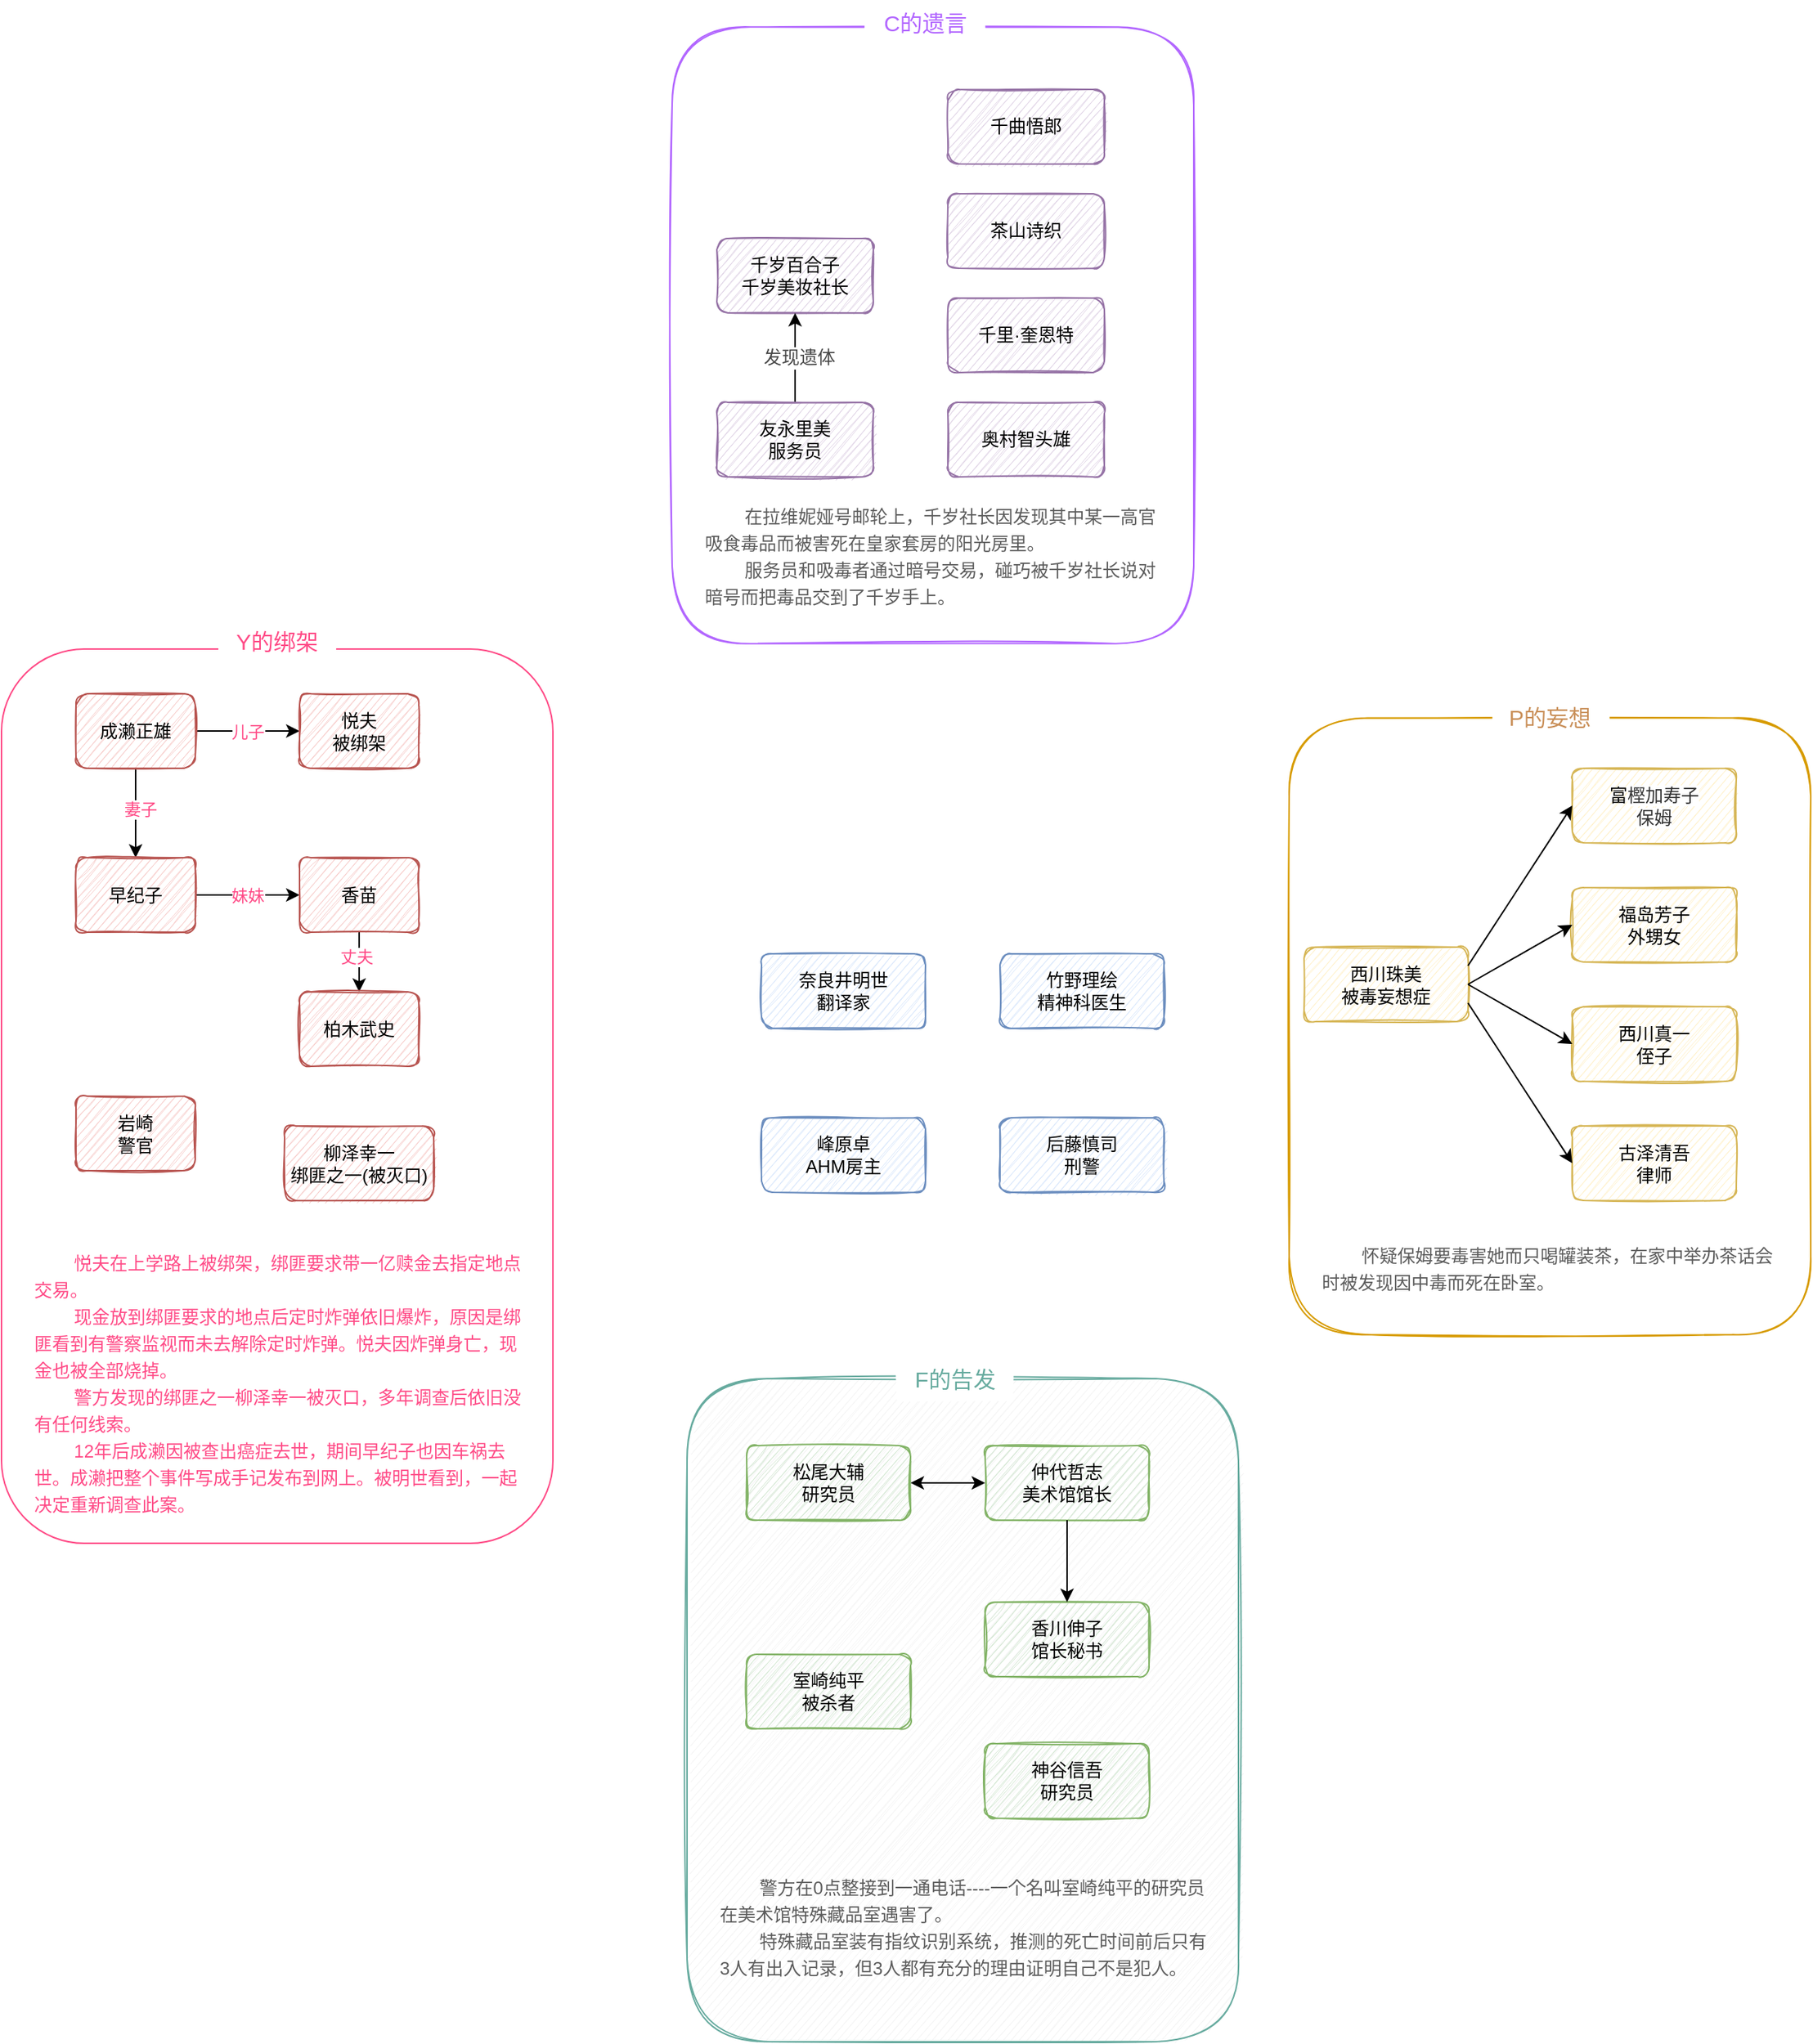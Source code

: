 <mxfile version="16.2.4" type="github">
  <diagram id="TzsW7ChBCb9alEpfELTt" name="Page-1">
    <mxGraphModel dx="1775" dy="1939" grid="1" gridSize="10" guides="1" tooltips="1" connect="1" arrows="1" fold="1" page="1" pageScale="1" pageWidth="827" pageHeight="1169" math="0" shadow="0">
      <root>
        <mxCell id="0" />
        <mxCell id="1" parent="0" />
        <mxCell id="W6AQGnCxnCeebsLuxKbL-37" value="" style="rounded=1;whiteSpace=wrap;html=1;shadow=0;glass=0;sketch=1;fontFamily=Helvetica;fontSize=12;strokeColor=#B266FF;fillColor=none;" parent="1" vertex="1">
          <mxGeometry x="-260" y="-1081.87" width="350" height="413.75" as="geometry" />
        </mxCell>
        <mxCell id="W6AQGnCxnCeebsLuxKbL-25" value="" style="rounded=1;whiteSpace=wrap;html=1;shadow=0;glass=0;sketch=1;fontFamily=Helvetica;fontSize=12;fillColor=#f5f5f5;strokeColor=#67AB9F;fontColor=#333333;" parent="1" vertex="1">
          <mxGeometry x="-250" y="-175" width="370" height="445" as="geometry" />
        </mxCell>
        <mxCell id="W6AQGnCxnCeebsLuxKbL-16" value="" style="rounded=1;whiteSpace=wrap;html=1;shadow=0;glass=0;sketch=1;fontFamily=Helvetica;fontSize=12;strokeColor=#d79b00;fillColor=none;" parent="1" vertex="1">
          <mxGeometry x="154" y="-618.25" width="350" height="413.75" as="geometry" />
        </mxCell>
        <mxCell id="W6AQGnCxnCeebsLuxKbL-1" value="后藤慎司&lt;br&gt;刑警" style="rounded=1;whiteSpace=wrap;html=1;fillColor=#dae8fc;strokeColor=#6c8ebf;shadow=0;sketch=1;glass=0;" parent="1" vertex="1">
          <mxGeometry x="-40" y="-350" width="110" height="50" as="geometry" />
        </mxCell>
        <mxCell id="W6AQGnCxnCeebsLuxKbL-3" value="竹野理绘&lt;br&gt;精神科医生" style="rounded=1;whiteSpace=wrap;html=1;fillColor=#dae8fc;strokeColor=#6c8ebf;shadow=0;sketch=1;glass=0;" parent="1" vertex="1">
          <mxGeometry x="-40" y="-460" width="110" height="50" as="geometry" />
        </mxCell>
        <mxCell id="W6AQGnCxnCeebsLuxKbL-4" value="奈良井明世&lt;br&gt;翻译家" style="rounded=1;whiteSpace=wrap;html=1;fillColor=#dae8fc;strokeColor=#6c8ebf;shadow=0;sketch=1;glass=0;" parent="1" vertex="1">
          <mxGeometry x="-200" y="-460" width="110" height="50" as="geometry" />
        </mxCell>
        <mxCell id="W6AQGnCxnCeebsLuxKbL-5" value="峰原卓&lt;br&gt;AHM房主" style="rounded=1;whiteSpace=wrap;html=1;fillColor=#dae8fc;strokeColor=#6c8ebf;shadow=0;sketch=1;glass=0;" parent="1" vertex="1">
          <mxGeometry x="-200" y="-350" width="110" height="50" as="geometry" />
        </mxCell>
        <mxCell id="W6AQGnCxnCeebsLuxKbL-7" value="富&lt;span style=&quot;color: rgb(51 , 51 , 51) ; font-family: &amp;#34;pingfang sc&amp;#34; , &amp;#34;lantinghei sc&amp;#34; , &amp;#34;microsoft yahei&amp;#34; , &amp;#34;arial&amp;#34; , , sans-serif , &amp;#34;tahoma&amp;#34; ; background-color: rgb(255 , 255 , 255)&quot;&gt;&lt;font style=&quot;font-size: 12px&quot;&gt;樫加寿子&lt;br&gt;保姆&lt;br&gt;&lt;/font&gt;&lt;/span&gt;" style="rounded=1;whiteSpace=wrap;html=1;fillColor=#fff2cc;strokeColor=#d6b656;shadow=0;sketch=1;glass=0;" parent="1" vertex="1">
          <mxGeometry x="344" y="-584.5" width="110" height="50" as="geometry" />
        </mxCell>
        <mxCell id="W6AQGnCxnCeebsLuxKbL-8" value="西川珠美&lt;br&gt;被毒妄想症" style="rounded=1;whiteSpace=wrap;html=1;fillColor=#fff2cc;strokeColor=#d6b656;shadow=0;sketch=1;glass=0;" parent="1" vertex="1">
          <mxGeometry x="164" y="-464.5" width="110" height="50" as="geometry" />
        </mxCell>
        <mxCell id="W6AQGnCxnCeebsLuxKbL-9" value="古泽清吾&lt;br&gt;律师" style="rounded=1;whiteSpace=wrap;html=1;fillColor=#fff2cc;strokeColor=#d6b656;shadow=0;sketch=1;glass=0;" parent="1" vertex="1">
          <mxGeometry x="344" y="-344.5" width="110" height="50" as="geometry" />
        </mxCell>
        <mxCell id="W6AQGnCxnCeebsLuxKbL-10" value="福岛芳子&lt;br&gt;外甥女" style="rounded=1;whiteSpace=wrap;html=1;fillColor=#fff2cc;strokeColor=#d6b656;shadow=0;sketch=1;glass=0;" parent="1" vertex="1">
          <mxGeometry x="344" y="-504.5" width="110" height="50" as="geometry" />
        </mxCell>
        <mxCell id="W6AQGnCxnCeebsLuxKbL-11" value="西川真一&lt;br&gt;侄子" style="rounded=1;whiteSpace=wrap;html=1;fillColor=#fff2cc;strokeColor=#d6b656;shadow=0;sketch=1;glass=0;" parent="1" vertex="1">
          <mxGeometry x="344" y="-424.5" width="110" height="50" as="geometry" />
        </mxCell>
        <mxCell id="W6AQGnCxnCeebsLuxKbL-12" value="" style="endArrow=classic;html=1;rounded=0;fontFamily=Helvetica;fontSize=12;fontColor=default;exitX=1;exitY=0.25;exitDx=0;exitDy=0;entryX=0;entryY=0.5;entryDx=0;entryDy=0;" parent="1" source="W6AQGnCxnCeebsLuxKbL-8" target="W6AQGnCxnCeebsLuxKbL-7" edge="1">
          <mxGeometry width="50" height="50" relative="1" as="geometry">
            <mxPoint x="64" y="-314.5" as="sourcePoint" />
            <mxPoint x="114" y="-364.5" as="targetPoint" />
          </mxGeometry>
        </mxCell>
        <mxCell id="W6AQGnCxnCeebsLuxKbL-13" value="" style="endArrow=classic;html=1;rounded=0;fontFamily=Helvetica;fontSize=12;fontColor=default;exitX=1;exitY=0.5;exitDx=0;exitDy=0;entryX=0;entryY=0.5;entryDx=0;entryDy=0;" parent="1" source="W6AQGnCxnCeebsLuxKbL-8" target="W6AQGnCxnCeebsLuxKbL-10" edge="1">
          <mxGeometry width="50" height="50" relative="1" as="geometry">
            <mxPoint x="284" y="-442" as="sourcePoint" />
            <mxPoint x="354" y="-549.5" as="targetPoint" />
          </mxGeometry>
        </mxCell>
        <mxCell id="W6AQGnCxnCeebsLuxKbL-14" value="" style="endArrow=classic;html=1;rounded=0;fontFamily=Helvetica;fontSize=12;fontColor=default;exitX=1;exitY=0.5;exitDx=0;exitDy=0;entryX=0;entryY=0.5;entryDx=0;entryDy=0;" parent="1" source="W6AQGnCxnCeebsLuxKbL-8" target="W6AQGnCxnCeebsLuxKbL-11" edge="1">
          <mxGeometry width="50" height="50" relative="1" as="geometry">
            <mxPoint x="284" y="-429.5" as="sourcePoint" />
            <mxPoint x="354" y="-469.5" as="targetPoint" />
          </mxGeometry>
        </mxCell>
        <mxCell id="W6AQGnCxnCeebsLuxKbL-15" value="" style="endArrow=classic;html=1;rounded=0;fontFamily=Helvetica;fontSize=12;fontColor=default;exitX=1;exitY=0.75;exitDx=0;exitDy=0;entryX=0;entryY=0.5;entryDx=0;entryDy=0;" parent="1" source="W6AQGnCxnCeebsLuxKbL-8" target="W6AQGnCxnCeebsLuxKbL-9" edge="1">
          <mxGeometry width="50" height="50" relative="1" as="geometry">
            <mxPoint x="294" y="-419.5" as="sourcePoint" />
            <mxPoint x="364" y="-459.5" as="targetPoint" />
          </mxGeometry>
        </mxCell>
        <mxCell id="W6AQGnCxnCeebsLuxKbL-17" value="P的妄想" style="text;html=1;align=center;verticalAlign=middle;whiteSpace=wrap;rounded=0;shadow=0;glass=0;sketch=1;fontFamily=Helvetica;fontSize=15;fillColor=default;fontColor=#C98F58;" parent="1" vertex="1">
          <mxGeometry x="289" y="-634.5" width="80" height="30" as="geometry" />
        </mxCell>
        <mxCell id="W6AQGnCxnCeebsLuxKbL-18" value="&lt;font color=&quot;#5c5c5c&quot; style=&quot;font-size: 12px&quot;&gt;&amp;nbsp; &amp;nbsp; &amp;nbsp; &amp;nbsp; 怀疑保姆要毒害她而只喝罐装茶，在家中举办茶话会时被发现因中毒而死在卧室。&lt;/font&gt;" style="text;html=1;strokeColor=none;fillColor=none;align=left;verticalAlign=top;whiteSpace=wrap;rounded=0;shadow=0;glass=0;sketch=1;fontFamily=Helvetica;fontSize=15;fontColor=#C98F58;" parent="1" vertex="1">
          <mxGeometry x="174" y="-274.5" width="310" height="60" as="geometry" />
        </mxCell>
        <mxCell id="W6AQGnCxnCeebsLuxKbL-19" value="仲代哲志&lt;br&gt;美术馆馆长" style="rounded=1;whiteSpace=wrap;html=1;fillColor=#d5e8d4;strokeColor=#82b366;shadow=0;sketch=1;glass=0;" parent="1" vertex="1">
          <mxGeometry x="-50" y="-130" width="110" height="50" as="geometry" />
        </mxCell>
        <mxCell id="W6AQGnCxnCeebsLuxKbL-20" value="松尾大辅&lt;br&gt;研究员" style="rounded=1;whiteSpace=wrap;html=1;fillColor=#d5e8d4;strokeColor=#82b366;shadow=0;sketch=1;glass=0;" parent="1" vertex="1">
          <mxGeometry x="-210" y="-130" width="110" height="50" as="geometry" />
        </mxCell>
        <mxCell id="W6AQGnCxnCeebsLuxKbL-21" value="神谷信吾&lt;br&gt;研究员" style="rounded=1;whiteSpace=wrap;html=1;fillColor=#d5e8d4;strokeColor=#82b366;shadow=0;sketch=1;glass=0;" parent="1" vertex="1">
          <mxGeometry x="-50" y="70" width="110" height="50" as="geometry" />
        </mxCell>
        <mxCell id="W6AQGnCxnCeebsLuxKbL-22" value="室崎纯平&lt;br&gt;被杀者" style="rounded=1;whiteSpace=wrap;html=1;fillColor=#d5e8d4;strokeColor=#82b366;shadow=0;sketch=1;glass=0;" parent="1" vertex="1">
          <mxGeometry x="-210" y="10" width="110" height="50" as="geometry" />
        </mxCell>
        <mxCell id="W6AQGnCxnCeebsLuxKbL-23" value="香川伸子&lt;br&gt;馆长秘书" style="rounded=1;whiteSpace=wrap;html=1;fillColor=#d5e8d4;strokeColor=#82b366;shadow=0;sketch=1;glass=0;" parent="1" vertex="1">
          <mxGeometry x="-50" y="-25" width="110" height="50" as="geometry" />
        </mxCell>
        <mxCell id="W6AQGnCxnCeebsLuxKbL-24" value="&lt;font color=&quot;#5c5c5c&quot; style=&quot;font-size: 12px&quot;&gt;&amp;nbsp; &amp;nbsp; &amp;nbsp; &amp;nbsp; 警方在0点整接到一通电话----一个名叫室崎纯平的研究员在美术馆特殊藏品室遇害了。&lt;br&gt;&amp;nbsp; &amp;nbsp; &amp;nbsp; &amp;nbsp; 特殊藏品室装有指纹识别系统，推测的死亡时间前后只有3人有出入记录，但3人都有充分的理由证明自己不是犯人。&lt;br&gt;&lt;/font&gt;" style="text;html=1;strokeColor=none;fillColor=none;align=left;verticalAlign=top;whiteSpace=wrap;rounded=0;shadow=0;glass=0;sketch=1;fontFamily=Helvetica;fontSize=15;fontColor=#C98F58;" parent="1" vertex="1">
          <mxGeometry x="-230" y="150" width="330" height="95" as="geometry" />
        </mxCell>
        <mxCell id="W6AQGnCxnCeebsLuxKbL-26" value="F的告发" style="text;html=1;align=center;verticalAlign=middle;whiteSpace=wrap;rounded=0;shadow=0;glass=0;sketch=1;fontFamily=Helvetica;fontSize=15;fillColor=default;fontColor=#67AB9F;" parent="1" vertex="1">
          <mxGeometry x="-110" y="-190" width="80" height="30" as="geometry" />
        </mxCell>
        <mxCell id="W6AQGnCxnCeebsLuxKbL-27" value="" style="endArrow=classic;html=1;rounded=0;fontFamily=Helvetica;fontSize=12;fontColor=#67AB9F;exitX=1;exitY=0.5;exitDx=0;exitDy=0;entryX=0;entryY=0.5;entryDx=0;entryDy=0;startArrow=classic;startFill=1;" parent="1" source="W6AQGnCxnCeebsLuxKbL-20" target="W6AQGnCxnCeebsLuxKbL-19" edge="1">
          <mxGeometry width="50" height="50" relative="1" as="geometry">
            <mxPoint y="70" as="sourcePoint" />
            <mxPoint x="50" y="20" as="targetPoint" />
          </mxGeometry>
        </mxCell>
        <mxCell id="W6AQGnCxnCeebsLuxKbL-28" value="" style="endArrow=classic;html=1;rounded=0;fontFamily=Helvetica;fontSize=12;fontColor=#67AB9F;exitX=0.5;exitY=1;exitDx=0;exitDy=0;" parent="1" source="W6AQGnCxnCeebsLuxKbL-19" target="W6AQGnCxnCeebsLuxKbL-23" edge="1">
          <mxGeometry width="50" height="50" relative="1" as="geometry">
            <mxPoint y="70" as="sourcePoint" />
            <mxPoint x="50" y="20" as="targetPoint" />
          </mxGeometry>
        </mxCell>
        <mxCell id="W6AQGnCxnCeebsLuxKbL-29" value="千岁百合子&lt;br&gt;千岁美妆社长" style="rounded=1;whiteSpace=wrap;html=1;shadow=0;glass=0;sketch=1;fontFamily=Helvetica;fontSize=12;strokeColor=#9673a6;fillColor=#e1d5e7;" parent="1" vertex="1">
          <mxGeometry x="-230" y="-940" width="105" height="50" as="geometry" />
        </mxCell>
        <mxCell id="W6AQGnCxnCeebsLuxKbL-30" value="奥村智头雄" style="rounded=1;whiteSpace=wrap;html=1;shadow=0;glass=0;sketch=1;fontFamily=Helvetica;fontSize=12;strokeColor=#9673a6;fillColor=#e1d5e7;" parent="1" vertex="1">
          <mxGeometry x="-75" y="-830" width="105" height="50" as="geometry" />
        </mxCell>
        <mxCell id="W6AQGnCxnCeebsLuxKbL-31" value="茶山诗织" style="rounded=1;whiteSpace=wrap;html=1;shadow=0;glass=0;sketch=1;fontFamily=Helvetica;fontSize=12;strokeColor=#9673a6;fillColor=#e1d5e7;" parent="1" vertex="1">
          <mxGeometry x="-75" y="-970" width="105" height="50" as="geometry" />
        </mxCell>
        <mxCell id="W6AQGnCxnCeebsLuxKbL-32" value="千里·奎恩特" style="rounded=1;whiteSpace=wrap;html=1;shadow=0;glass=0;sketch=1;fontFamily=Helvetica;fontSize=12;strokeColor=#9673a6;fillColor=#e1d5e7;" parent="1" vertex="1">
          <mxGeometry x="-75" y="-900" width="105" height="50" as="geometry" />
        </mxCell>
        <mxCell id="W6AQGnCxnCeebsLuxKbL-33" value="千曲悟郎" style="rounded=1;whiteSpace=wrap;html=1;shadow=0;glass=0;sketch=1;fontFamily=Helvetica;fontSize=12;strokeColor=#9673a6;fillColor=#e1d5e7;" parent="1" vertex="1">
          <mxGeometry x="-75" y="-1040" width="105" height="50" as="geometry" />
        </mxCell>
        <mxCell id="W6AQGnCxnCeebsLuxKbL-35" style="edgeStyle=orthogonalEdgeStyle;rounded=0;orthogonalLoop=1;jettySize=auto;html=1;entryX=0.5;entryY=1;entryDx=0;entryDy=0;fontFamily=Helvetica;fontSize=12;fontColor=#67AB9F;startArrow=none;startFill=0;" parent="1" source="W6AQGnCxnCeebsLuxKbL-34" target="W6AQGnCxnCeebsLuxKbL-29" edge="1">
          <mxGeometry relative="1" as="geometry" />
        </mxCell>
        <mxCell id="W6AQGnCxnCeebsLuxKbL-36" value="&lt;font color=&quot;#474747&quot;&gt;发现遗体&lt;/font&gt;" style="edgeLabel;html=1;align=center;verticalAlign=middle;resizable=0;points=[];fontSize=12;fontFamily=Helvetica;fontColor=#67AB9F;" parent="W6AQGnCxnCeebsLuxKbL-35" vertex="1" connectable="0">
          <mxGeometry y="-1" relative="1" as="geometry">
            <mxPoint x="1" as="offset" />
          </mxGeometry>
        </mxCell>
        <mxCell id="W6AQGnCxnCeebsLuxKbL-34" value="友永里美&lt;br&gt;服务员" style="rounded=1;whiteSpace=wrap;html=1;shadow=0;glass=0;sketch=1;fontFamily=Helvetica;fontSize=12;strokeColor=#9673a6;fillColor=#e1d5e7;" parent="1" vertex="1">
          <mxGeometry x="-230" y="-830" width="105" height="50" as="geometry" />
        </mxCell>
        <mxCell id="W6AQGnCxnCeebsLuxKbL-38" value="&lt;font color=&quot;#5c5c5c&quot; style=&quot;font-size: 12px&quot;&gt;&amp;nbsp; &amp;nbsp; &amp;nbsp; &amp;nbsp; 在拉维妮娅号邮轮上，千岁社长因发现其中某一高官吸食毒品而被害死在皇家套房的阳光房里。&lt;br&gt;&amp;nbsp; &amp;nbsp; &amp;nbsp; &amp;nbsp; 服务员和吸毒者通过暗号交易，碰巧被千岁社长说对暗号而把毒品交到了千岁手上。&lt;br&gt;&lt;/font&gt;" style="text;html=1;strokeColor=none;fillColor=none;align=left;verticalAlign=top;whiteSpace=wrap;rounded=0;shadow=0;glass=0;sketch=1;fontFamily=Helvetica;fontSize=15;fontColor=#C98F58;" parent="1" vertex="1">
          <mxGeometry x="-240" y="-770" width="310" height="80" as="geometry" />
        </mxCell>
        <mxCell id="W6AQGnCxnCeebsLuxKbL-39" value="C的遗言" style="text;html=1;align=center;verticalAlign=middle;whiteSpace=wrap;rounded=0;shadow=0;glass=0;sketch=1;fontFamily=Helvetica;fontSize=15;fillColor=default;fontColor=#B266FF;" parent="1" vertex="1">
          <mxGeometry x="-130" y="-1100" width="80" height="30" as="geometry" />
        </mxCell>
        <mxCell id="KL27z55c9yI2TD4WN1av-1" value="" style="rounded=1;whiteSpace=wrap;html=1;fillColor=none;strokeColor=#FF4A86;" vertex="1" parent="1">
          <mxGeometry x="-710" y="-664.5" width="370" height="600" as="geometry" />
        </mxCell>
        <mxCell id="KL27z55c9yI2TD4WN1av-2" value="Y的绑架" style="text;html=1;align=center;verticalAlign=middle;whiteSpace=wrap;rounded=0;shadow=0;glass=0;sketch=1;fontFamily=Helvetica;fontSize=15;fillColor=default;fontColor=#FF4A86;" vertex="1" parent="1">
          <mxGeometry x="-565" y="-685.5" width="80" height="30" as="geometry" />
        </mxCell>
        <mxCell id="KL27z55c9yI2TD4WN1av-6" style="edgeStyle=orthogonalEdgeStyle;rounded=0;orthogonalLoop=1;jettySize=auto;html=1;entryX=0.5;entryY=0;entryDx=0;entryDy=0;fontColor=#FF4A86;" edge="1" parent="1" source="KL27z55c9yI2TD4WN1av-3" target="KL27z55c9yI2TD4WN1av-4">
          <mxGeometry relative="1" as="geometry" />
        </mxCell>
        <mxCell id="KL27z55c9yI2TD4WN1av-7" value="妻子" style="edgeLabel;html=1;align=center;verticalAlign=middle;resizable=0;points=[];fontColor=#FF4A86;" vertex="1" connectable="0" parent="KL27z55c9yI2TD4WN1av-6">
          <mxGeometry x="-0.078" y="3" relative="1" as="geometry">
            <mxPoint as="offset" />
          </mxGeometry>
        </mxCell>
        <mxCell id="KL27z55c9yI2TD4WN1av-8" style="edgeStyle=orthogonalEdgeStyle;rounded=0;orthogonalLoop=1;jettySize=auto;html=1;fontColor=#FF4A86;" edge="1" parent="1" source="KL27z55c9yI2TD4WN1av-3" target="KL27z55c9yI2TD4WN1av-5">
          <mxGeometry relative="1" as="geometry" />
        </mxCell>
        <mxCell id="KL27z55c9yI2TD4WN1av-9" value="儿子" style="edgeLabel;html=1;align=center;verticalAlign=middle;resizable=0;points=[];fontColor=#FF4A86;" vertex="1" connectable="0" parent="KL27z55c9yI2TD4WN1av-8">
          <mxGeometry x="-0.006" y="-5" relative="1" as="geometry">
            <mxPoint y="-5" as="offset" />
          </mxGeometry>
        </mxCell>
        <mxCell id="KL27z55c9yI2TD4WN1av-3" value="成濑正雄" style="rounded=1;whiteSpace=wrap;html=1;strokeColor=#b85450;fillColor=#f8cecc;sketch=1;" vertex="1" parent="1">
          <mxGeometry x="-660" y="-634.5" width="80" height="50" as="geometry" />
        </mxCell>
        <mxCell id="KL27z55c9yI2TD4WN1av-12" value="妹妹" style="edgeStyle=orthogonalEdgeStyle;rounded=0;orthogonalLoop=1;jettySize=auto;html=1;entryX=0;entryY=0.5;entryDx=0;entryDy=0;fontColor=#FF4A86;" edge="1" parent="1" source="KL27z55c9yI2TD4WN1av-4" target="KL27z55c9yI2TD4WN1av-11">
          <mxGeometry relative="1" as="geometry" />
        </mxCell>
        <mxCell id="KL27z55c9yI2TD4WN1av-4" value="早纪子" style="rounded=1;whiteSpace=wrap;html=1;strokeColor=#b85450;fillColor=#f8cecc;sketch=1;" vertex="1" parent="1">
          <mxGeometry x="-660" y="-524.5" width="80" height="50" as="geometry" />
        </mxCell>
        <mxCell id="KL27z55c9yI2TD4WN1av-5" value="悦夫&lt;br&gt;被绑架" style="rounded=1;whiteSpace=wrap;html=1;strokeColor=#b85450;fillColor=#f8cecc;sketch=1;" vertex="1" parent="1">
          <mxGeometry x="-510" y="-634.5" width="80" height="50" as="geometry" />
        </mxCell>
        <mxCell id="KL27z55c9yI2TD4WN1av-10" value="岩崎&lt;br&gt;警官" style="rounded=1;whiteSpace=wrap;html=1;strokeColor=#b85450;fillColor=#f8cecc;sketch=1;" vertex="1" parent="1">
          <mxGeometry x="-660" y="-364.5" width="80" height="50" as="geometry" />
        </mxCell>
        <mxCell id="KL27z55c9yI2TD4WN1av-14" value="" style="edgeStyle=orthogonalEdgeStyle;rounded=0;orthogonalLoop=1;jettySize=auto;html=1;fontColor=#FF4A86;" edge="1" parent="1" source="KL27z55c9yI2TD4WN1av-11" target="KL27z55c9yI2TD4WN1av-13">
          <mxGeometry relative="1" as="geometry" />
        </mxCell>
        <mxCell id="KL27z55c9yI2TD4WN1av-15" value="丈夫" style="edgeLabel;html=1;align=center;verticalAlign=middle;resizable=0;points=[];fontColor=#FF4A86;" vertex="1" connectable="0" parent="KL27z55c9yI2TD4WN1av-14">
          <mxGeometry x="-0.172" y="-2" relative="1" as="geometry">
            <mxPoint as="offset" />
          </mxGeometry>
        </mxCell>
        <mxCell id="KL27z55c9yI2TD4WN1av-11" value="香苗" style="rounded=1;whiteSpace=wrap;html=1;strokeColor=#b85450;fillColor=#f8cecc;sketch=1;" vertex="1" parent="1">
          <mxGeometry x="-510" y="-524.5" width="80" height="50" as="geometry" />
        </mxCell>
        <mxCell id="KL27z55c9yI2TD4WN1av-13" value="柏木武史" style="rounded=1;whiteSpace=wrap;html=1;strokeColor=#b85450;fillColor=#f8cecc;sketch=1;" vertex="1" parent="1">
          <mxGeometry x="-510" y="-434.5" width="80" height="50" as="geometry" />
        </mxCell>
        <mxCell id="KL27z55c9yI2TD4WN1av-16" value="柳泽幸一&lt;br&gt;绑匪之一(被灭口)" style="rounded=1;whiteSpace=wrap;html=1;strokeColor=#b85450;fillColor=#f8cecc;sketch=1;" vertex="1" parent="1">
          <mxGeometry x="-520" y="-344.5" width="100" height="50" as="geometry" />
        </mxCell>
        <mxCell id="KL27z55c9yI2TD4WN1av-18" value="&lt;font style=&quot;font-size: 12px&quot;&gt;&amp;nbsp; &amp;nbsp; &amp;nbsp; &amp;nbsp; 悦夫在上学路上被绑架，绑匪要求带一亿赎金去指定地点交易。&lt;br&gt;&amp;nbsp; &amp;nbsp; &amp;nbsp; &amp;nbsp; 现金放到绑匪要求的地点后定时炸弹依旧爆炸，原因是绑匪看到有警察监视而未去解除定时炸弹。悦夫因炸弹身亡，现金也被全部烧掉。&lt;br&gt;&amp;nbsp; &amp;nbsp; &amp;nbsp; &amp;nbsp; 警方发现的绑匪之一柳泽幸一被灭口，多年调查后依旧没有任何线索。&lt;br&gt;&amp;nbsp; &amp;nbsp; &amp;nbsp; &amp;nbsp; 12年后成濑因被查出癌症去世，期间早纪子也因车祸去世。成濑把整个事件写成手记发布到网上。被明世看到，一起决定重新调查此案。&lt;br&gt;&lt;/font&gt;" style="text;html=1;strokeColor=none;fillColor=none;align=left;verticalAlign=top;whiteSpace=wrap;rounded=0;shadow=0;glass=0;sketch=1;fontFamily=Helvetica;fontSize=15;fontColor=#FF4A86;" vertex="1" parent="1">
          <mxGeometry x="-690" y="-269.5" width="330" height="155" as="geometry" />
        </mxCell>
      </root>
    </mxGraphModel>
  </diagram>
</mxfile>
